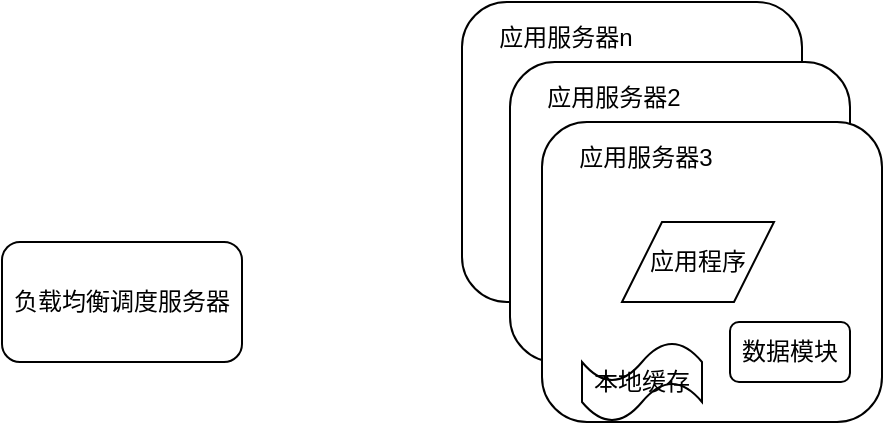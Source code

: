 <mxfile version="16.4.7" type="github">
  <diagram id="zJLA-6uuFh9aqzemILrz" name="第 1 页">
    <mxGraphModel dx="1422" dy="713" grid="1" gridSize="10" guides="1" tooltips="1" connect="1" arrows="1" fold="1" page="1" pageScale="1" pageWidth="827" pageHeight="1169" math="0" shadow="0">
      <root>
        <mxCell id="0" />
        <mxCell id="1" parent="0" />
        <mxCell id="wCUVA2ET7UTk1HlwlOgX-2" value="负载均衡调度服务器" style="rounded=1;whiteSpace=wrap;html=1;" vertex="1" parent="1">
          <mxGeometry x="50" y="290" width="120" height="60" as="geometry" />
        </mxCell>
        <mxCell id="wCUVA2ET7UTk1HlwlOgX-5" value="&amp;nbsp; &amp;nbsp; &amp;nbsp;应用服务器n&lt;br&gt;&lt;br&gt;&lt;br&gt;&lt;br&gt;&lt;br&gt;&lt;br&gt;&lt;br&gt;&lt;br&gt;&lt;br&gt;" style="rounded=1;whiteSpace=wrap;html=1;align=left;" vertex="1" parent="1">
          <mxGeometry x="280" y="170" width="170" height="150" as="geometry" />
        </mxCell>
        <mxCell id="wCUVA2ET7UTk1HlwlOgX-8" value="&amp;nbsp; &amp;nbsp; &amp;nbsp;应用服务器2&lt;br&gt;&lt;br&gt;&lt;br&gt;&lt;br&gt;&lt;br&gt;&lt;br&gt;&lt;br&gt;&lt;br&gt;&lt;br&gt;" style="rounded=1;whiteSpace=wrap;html=1;align=left;" vertex="1" parent="1">
          <mxGeometry x="304" y="200" width="170" height="150" as="geometry" />
        </mxCell>
        <mxCell id="wCUVA2ET7UTk1HlwlOgX-9" value="&amp;nbsp; &amp;nbsp; &amp;nbsp;应用服务器3&lt;br&gt;&lt;br&gt;&lt;br&gt;&lt;br&gt;&lt;br&gt;&lt;br&gt;&lt;br&gt;&lt;br&gt;&lt;br&gt;" style="rounded=1;whiteSpace=wrap;html=1;align=left;" vertex="1" parent="1">
          <mxGeometry x="320" y="230" width="170" height="150" as="geometry" />
        </mxCell>
        <mxCell id="wCUVA2ET7UTk1HlwlOgX-10" value="应用程序" style="shape=parallelogram;perimeter=parallelogramPerimeter;whiteSpace=wrap;html=1;fixedSize=1;" vertex="1" parent="1">
          <mxGeometry x="360" y="280" width="76" height="40" as="geometry" />
        </mxCell>
        <mxCell id="wCUVA2ET7UTk1HlwlOgX-11" value="本地缓存" style="shape=tape;whiteSpace=wrap;html=1;size=0.5;" vertex="1" parent="1">
          <mxGeometry x="340" y="340" width="60" height="40" as="geometry" />
        </mxCell>
        <mxCell id="wCUVA2ET7UTk1HlwlOgX-12" value="数据模块" style="rounded=1;whiteSpace=wrap;html=1;" vertex="1" parent="1">
          <mxGeometry x="414" y="330" width="60" height="30" as="geometry" />
        </mxCell>
      </root>
    </mxGraphModel>
  </diagram>
</mxfile>
